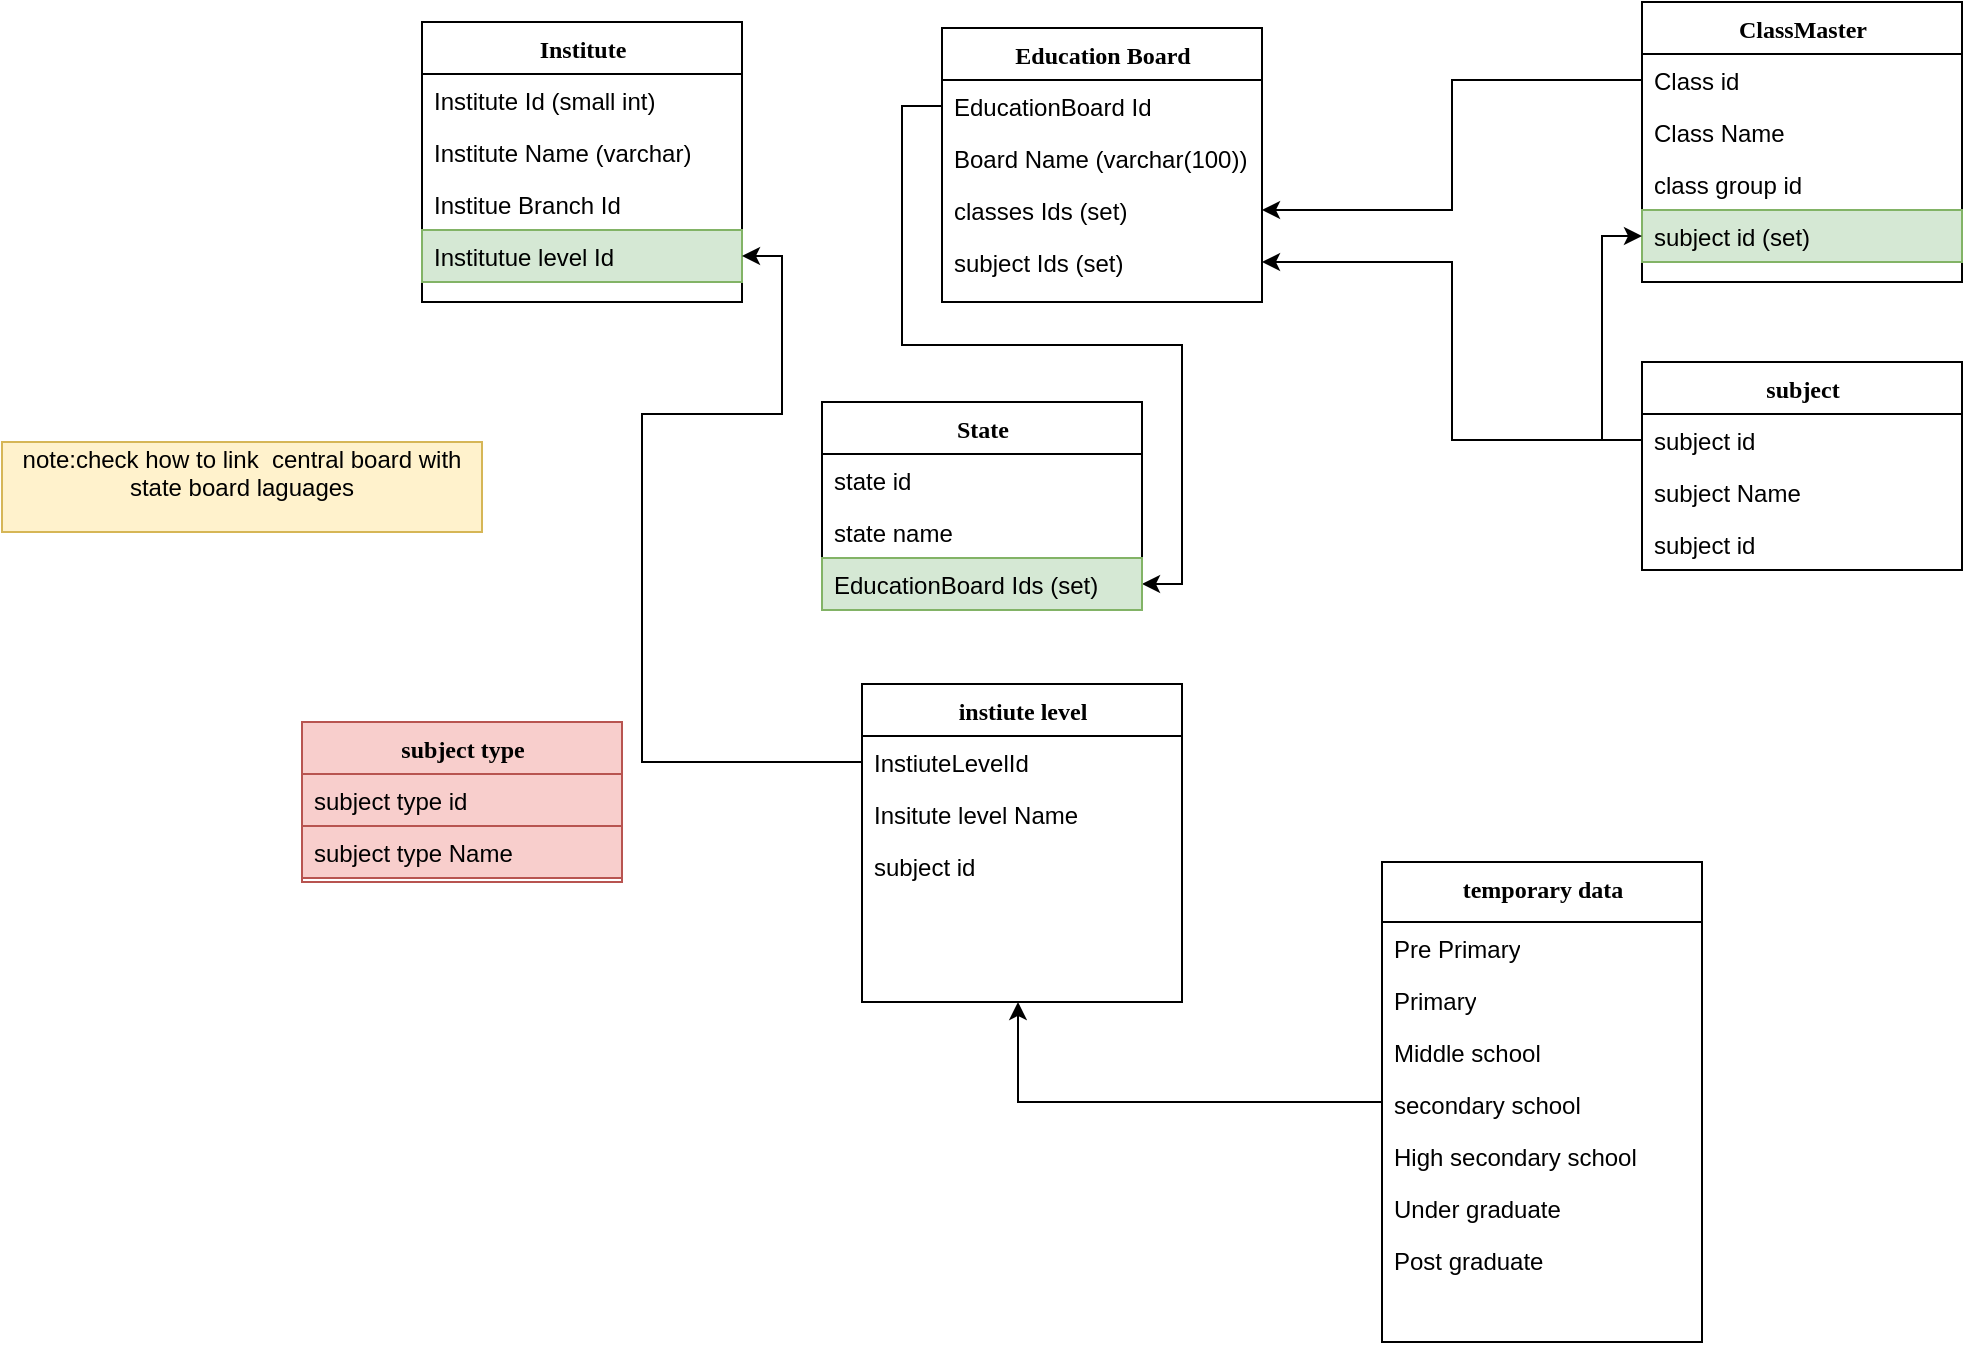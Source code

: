 <mxfile version="26.0.6">
  <diagram name="Page-1" id="9f46799a-70d6-7492-0946-bef42562c5a5">
    <mxGraphModel dx="794" dy="627" grid="1" gridSize="10" guides="1" tooltips="1" connect="1" arrows="1" fold="1" page="1" pageScale="1" pageWidth="1100" pageHeight="850" background="none" math="0" shadow="0">
      <root>
        <mxCell id="0" />
        <mxCell id="1" parent="0" />
        <mxCell id="78961159f06e98e8-17" value="Education Board" style="swimlane;html=1;fontStyle=1;align=center;verticalAlign=top;childLayout=stackLayout;horizontal=1;startSize=26;horizontalStack=0;resizeParent=1;resizeLast=0;collapsible=1;marginBottom=0;swimlaneFillColor=#ffffff;rounded=0;shadow=0;comic=0;labelBackgroundColor=none;strokeWidth=1;fillColor=none;fontFamily=Verdana;fontSize=12" parent="1" vertex="1">
          <mxGeometry x="500" y="173" width="160" height="137" as="geometry" />
        </mxCell>
        <mxCell id="78961159f06e98e8-21" value="EducationBoard Id&amp;nbsp;" style="text;html=1;strokeColor=none;fillColor=none;align=left;verticalAlign=top;spacingLeft=4;spacingRight=4;whiteSpace=wrap;overflow=hidden;rotatable=0;points=[[0,0.5],[1,0.5]];portConstraint=eastwest;" parent="78961159f06e98e8-17" vertex="1">
          <mxGeometry y="26" width="160" height="26" as="geometry" />
        </mxCell>
        <mxCell id="78961159f06e98e8-23" value="Board Name (varchar(100))" style="text;html=1;strokeColor=none;fillColor=none;align=left;verticalAlign=top;spacingLeft=4;spacingRight=4;whiteSpace=wrap;overflow=hidden;rotatable=0;points=[[0,0.5],[1,0.5]];portConstraint=eastwest;" parent="78961159f06e98e8-17" vertex="1">
          <mxGeometry y="52" width="160" height="26" as="geometry" />
        </mxCell>
        <mxCell id="78961159f06e98e8-25" value="classes Ids (set)" style="text;html=1;strokeColor=none;fillColor=none;align=left;verticalAlign=top;spacingLeft=4;spacingRight=4;whiteSpace=wrap;overflow=hidden;rotatable=0;points=[[0,0.5],[1,0.5]];portConstraint=eastwest;" parent="78961159f06e98e8-17" vertex="1">
          <mxGeometry y="78" width="160" height="26" as="geometry" />
        </mxCell>
        <mxCell id="GdiWCsKRF5yYKzXLrqVx-32" value="subject Ids (set)" style="text;html=1;strokeColor=none;fillColor=none;align=left;verticalAlign=top;spacingLeft=4;spacingRight=4;whiteSpace=wrap;overflow=hidden;rotatable=0;points=[[0,0.5],[1,0.5]];portConstraint=eastwest;" vertex="1" parent="78961159f06e98e8-17">
          <mxGeometry y="104" width="160" height="26" as="geometry" />
        </mxCell>
        <mxCell id="GdiWCsKRF5yYKzXLrqVx-2" value="subject" style="swimlane;html=1;fontStyle=1;align=center;verticalAlign=top;childLayout=stackLayout;horizontal=1;startSize=26;horizontalStack=0;resizeParent=1;resizeLast=0;collapsible=1;marginBottom=0;swimlaneFillColor=#ffffff;rounded=0;shadow=0;comic=0;labelBackgroundColor=none;strokeWidth=1;fillColor=none;fontFamily=Verdana;fontSize=12" vertex="1" parent="1">
          <mxGeometry x="850" y="340" width="160" height="104" as="geometry" />
        </mxCell>
        <mxCell id="GdiWCsKRF5yYKzXLrqVx-3" value="subject id" style="text;html=1;strokeColor=none;fillColor=none;align=left;verticalAlign=top;spacingLeft=4;spacingRight=4;whiteSpace=wrap;overflow=hidden;rotatable=0;points=[[0,0.5],[1,0.5]];portConstraint=eastwest;" vertex="1" parent="GdiWCsKRF5yYKzXLrqVx-2">
          <mxGeometry y="26" width="160" height="26" as="geometry" />
        </mxCell>
        <mxCell id="GdiWCsKRF5yYKzXLrqVx-4" value="subject Name" style="text;html=1;strokeColor=none;fillColor=none;align=left;verticalAlign=top;spacingLeft=4;spacingRight=4;whiteSpace=wrap;overflow=hidden;rotatable=0;points=[[0,0.5],[1,0.5]];portConstraint=eastwest;" vertex="1" parent="GdiWCsKRF5yYKzXLrqVx-2">
          <mxGeometry y="52" width="160" height="26" as="geometry" />
        </mxCell>
        <mxCell id="GdiWCsKRF5yYKzXLrqVx-30" value="subject id" style="text;html=1;strokeColor=none;fillColor=none;align=left;verticalAlign=top;spacingLeft=4;spacingRight=4;whiteSpace=wrap;overflow=hidden;rotatable=0;points=[[0,0.5],[1,0.5]];portConstraint=eastwest;" vertex="1" parent="GdiWCsKRF5yYKzXLrqVx-2">
          <mxGeometry y="78" width="160" height="26" as="geometry" />
        </mxCell>
        <mxCell id="GdiWCsKRF5yYKzXLrqVx-12" value="ClassMaster" style="swimlane;html=1;fontStyle=1;align=center;verticalAlign=top;childLayout=stackLayout;horizontal=1;startSize=26;horizontalStack=0;resizeParent=1;resizeLast=0;collapsible=1;marginBottom=0;swimlaneFillColor=#ffffff;rounded=0;shadow=0;comic=0;labelBackgroundColor=none;strokeWidth=1;fillColor=none;fontFamily=Verdana;fontSize=12" vertex="1" parent="1">
          <mxGeometry x="850" y="160" width="160" height="140" as="geometry" />
        </mxCell>
        <mxCell id="GdiWCsKRF5yYKzXLrqVx-13" value="Class id" style="text;html=1;strokeColor=none;fillColor=none;align=left;verticalAlign=top;spacingLeft=4;spacingRight=4;whiteSpace=wrap;overflow=hidden;rotatable=0;points=[[0,0.5],[1,0.5]];portConstraint=eastwest;" vertex="1" parent="GdiWCsKRF5yYKzXLrqVx-12">
          <mxGeometry y="26" width="160" height="26" as="geometry" />
        </mxCell>
        <mxCell id="GdiWCsKRF5yYKzXLrqVx-14" value="Class Name" style="text;html=1;strokeColor=none;fillColor=none;align=left;verticalAlign=top;spacingLeft=4;spacingRight=4;whiteSpace=wrap;overflow=hidden;rotatable=0;points=[[0,0.5],[1,0.5]];portConstraint=eastwest;" vertex="1" parent="GdiWCsKRF5yYKzXLrqVx-12">
          <mxGeometry y="52" width="160" height="26" as="geometry" />
        </mxCell>
        <mxCell id="GdiWCsKRF5yYKzXLrqVx-15" value="class group id" style="text;html=1;strokeColor=none;fillColor=none;align=left;verticalAlign=top;spacingLeft=4;spacingRight=4;whiteSpace=wrap;overflow=hidden;rotatable=0;points=[[0,0.5],[1,0.5]];portConstraint=eastwest;" vertex="1" parent="GdiWCsKRF5yYKzXLrqVx-12">
          <mxGeometry y="78" width="160" height="26" as="geometry" />
        </mxCell>
        <mxCell id="GdiWCsKRF5yYKzXLrqVx-24" value="subject id (set)" style="text;html=1;strokeColor=#82b366;fillColor=#d5e8d4;align=left;verticalAlign=top;spacingLeft=4;spacingRight=4;whiteSpace=wrap;overflow=hidden;rotatable=0;points=[[0,0.5],[1,0.5]];portConstraint=eastwest;" vertex="1" parent="GdiWCsKRF5yYKzXLrqVx-12">
          <mxGeometry y="104" width="160" height="26" as="geometry" />
        </mxCell>
        <mxCell id="GdiWCsKRF5yYKzXLrqVx-16" style="edgeStyle=orthogonalEdgeStyle;rounded=0;orthogonalLoop=1;jettySize=auto;html=1;exitX=0;exitY=0.5;exitDx=0;exitDy=0;entryX=1;entryY=0.5;entryDx=0;entryDy=0;" edge="1" parent="1" source="GdiWCsKRF5yYKzXLrqVx-13" target="78961159f06e98e8-25">
          <mxGeometry relative="1" as="geometry" />
        </mxCell>
        <mxCell id="GdiWCsKRF5yYKzXLrqVx-17" value="Institute" style="swimlane;html=1;fontStyle=1;align=center;verticalAlign=top;childLayout=stackLayout;horizontal=1;startSize=26;horizontalStack=0;resizeParent=1;resizeLast=0;collapsible=1;marginBottom=0;swimlaneFillColor=#ffffff;rounded=0;shadow=0;comic=0;labelBackgroundColor=none;strokeWidth=1;fillColor=none;fontFamily=Verdana;fontSize=12" vertex="1" parent="1">
          <mxGeometry x="240" y="170" width="160" height="140" as="geometry" />
        </mxCell>
        <mxCell id="GdiWCsKRF5yYKzXLrqVx-18" value="Institute Id (small int)" style="text;html=1;strokeColor=none;fillColor=none;align=left;verticalAlign=top;spacingLeft=4;spacingRight=4;whiteSpace=wrap;overflow=hidden;rotatable=0;points=[[0,0.5],[1,0.5]];portConstraint=eastwest;" vertex="1" parent="GdiWCsKRF5yYKzXLrqVx-17">
          <mxGeometry y="26" width="160" height="26" as="geometry" />
        </mxCell>
        <mxCell id="GdiWCsKRF5yYKzXLrqVx-19" value="Institute Name (varchar)" style="text;html=1;strokeColor=none;fillColor=none;align=left;verticalAlign=top;spacingLeft=4;spacingRight=4;whiteSpace=wrap;overflow=hidden;rotatable=0;points=[[0,0.5],[1,0.5]];portConstraint=eastwest;" vertex="1" parent="GdiWCsKRF5yYKzXLrqVx-17">
          <mxGeometry y="52" width="160" height="26" as="geometry" />
        </mxCell>
        <mxCell id="GdiWCsKRF5yYKzXLrqVx-20" value="Institue Branch Id" style="text;html=1;strokeColor=none;fillColor=none;align=left;verticalAlign=top;spacingLeft=4;spacingRight=4;whiteSpace=wrap;overflow=hidden;rotatable=0;points=[[0,0.5],[1,0.5]];portConstraint=eastwest;" vertex="1" parent="GdiWCsKRF5yYKzXLrqVx-17">
          <mxGeometry y="78" width="160" height="26" as="geometry" />
        </mxCell>
        <mxCell id="GdiWCsKRF5yYKzXLrqVx-51" value="Institutue level Id" style="text;html=1;strokeColor=#82b366;fillColor=#d5e8d4;align=left;verticalAlign=top;spacingLeft=4;spacingRight=4;whiteSpace=wrap;overflow=hidden;rotatable=0;points=[[0,0.5],[1,0.5]];portConstraint=eastwest;" vertex="1" parent="GdiWCsKRF5yYKzXLrqVx-17">
          <mxGeometry y="104" width="160" height="26" as="geometry" />
        </mxCell>
        <mxCell id="GdiWCsKRF5yYKzXLrqVx-23" style="edgeStyle=orthogonalEdgeStyle;rounded=0;orthogonalLoop=1;jettySize=auto;html=1;exitX=0;exitY=0.5;exitDx=0;exitDy=0;entryX=1;entryY=0.5;entryDx=0;entryDy=0;" edge="1" parent="1" source="78961159f06e98e8-21" target="GdiWCsKRF5yYKzXLrqVx-22">
          <mxGeometry relative="1" as="geometry" />
        </mxCell>
        <mxCell id="GdiWCsKRF5yYKzXLrqVx-26" style="edgeStyle=orthogonalEdgeStyle;rounded=0;orthogonalLoop=1;jettySize=auto;html=1;exitX=0;exitY=0.5;exitDx=0;exitDy=0;entryX=0;entryY=0.5;entryDx=0;entryDy=0;" edge="1" parent="1" source="GdiWCsKRF5yYKzXLrqVx-3" target="GdiWCsKRF5yYKzXLrqVx-24">
          <mxGeometry relative="1" as="geometry" />
        </mxCell>
        <mxCell id="GdiWCsKRF5yYKzXLrqVx-27" value="subject type" style="swimlane;html=1;fontStyle=1;align=center;verticalAlign=top;childLayout=stackLayout;horizontal=1;startSize=26;horizontalStack=0;resizeParent=1;resizeLast=0;collapsible=1;marginBottom=0;swimlaneFillColor=#ffffff;rounded=0;shadow=0;comic=0;labelBackgroundColor=none;strokeWidth=1;fillColor=#f8cecc;fontFamily=Verdana;fontSize=12;strokeColor=#b85450;" vertex="1" parent="1">
          <mxGeometry x="180" y="520" width="160" height="80" as="geometry" />
        </mxCell>
        <mxCell id="GdiWCsKRF5yYKzXLrqVx-28" value="subject type id" style="text;html=1;strokeColor=#b85450;fillColor=#f8cecc;align=left;verticalAlign=top;spacingLeft=4;spacingRight=4;whiteSpace=wrap;overflow=hidden;rotatable=0;points=[[0,0.5],[1,0.5]];portConstraint=eastwest;" vertex="1" parent="GdiWCsKRF5yYKzXLrqVx-27">
          <mxGeometry y="26" width="160" height="26" as="geometry" />
        </mxCell>
        <mxCell id="GdiWCsKRF5yYKzXLrqVx-29" value="subject type Name" style="text;html=1;strokeColor=#b85450;fillColor=#f8cecc;align=left;verticalAlign=top;spacingLeft=4;spacingRight=4;whiteSpace=wrap;overflow=hidden;rotatable=0;points=[[0,0.5],[1,0.5]];portConstraint=eastwest;" vertex="1" parent="GdiWCsKRF5yYKzXLrqVx-27">
          <mxGeometry y="52" width="160" height="26" as="geometry" />
        </mxCell>
        <mxCell id="GdiWCsKRF5yYKzXLrqVx-33" style="edgeStyle=orthogonalEdgeStyle;rounded=0;orthogonalLoop=1;jettySize=auto;html=1;exitX=0;exitY=0.5;exitDx=0;exitDy=0;" edge="1" parent="1" source="GdiWCsKRF5yYKzXLrqVx-3" target="GdiWCsKRF5yYKzXLrqVx-32">
          <mxGeometry relative="1" as="geometry" />
        </mxCell>
        <mxCell id="GdiWCsKRF5yYKzXLrqVx-34" value="instiute level" style="swimlane;html=1;fontStyle=1;align=center;verticalAlign=top;childLayout=stackLayout;horizontal=1;startSize=26;horizontalStack=0;resizeParent=1;resizeLast=0;collapsible=1;marginBottom=0;swimlaneFillColor=#ffffff;rounded=0;shadow=0;comic=0;labelBackgroundColor=none;strokeWidth=1;fillColor=none;fontFamily=Verdana;fontSize=12" vertex="1" parent="1">
          <mxGeometry x="460" y="501" width="160" height="159" as="geometry" />
        </mxCell>
        <mxCell id="GdiWCsKRF5yYKzXLrqVx-35" value="InstiuteLevelId" style="text;html=1;strokeColor=none;fillColor=none;align=left;verticalAlign=top;spacingLeft=4;spacingRight=4;whiteSpace=wrap;overflow=hidden;rotatable=0;points=[[0,0.5],[1,0.5]];portConstraint=eastwest;" vertex="1" parent="GdiWCsKRF5yYKzXLrqVx-34">
          <mxGeometry y="26" width="160" height="26" as="geometry" />
        </mxCell>
        <mxCell id="GdiWCsKRF5yYKzXLrqVx-36" value="Insitute level Name" style="text;html=1;strokeColor=none;fillColor=none;align=left;verticalAlign=top;spacingLeft=4;spacingRight=4;whiteSpace=wrap;overflow=hidden;rotatable=0;points=[[0,0.5],[1,0.5]];portConstraint=eastwest;" vertex="1" parent="GdiWCsKRF5yYKzXLrqVx-34">
          <mxGeometry y="52" width="160" height="26" as="geometry" />
        </mxCell>
        <mxCell id="GdiWCsKRF5yYKzXLrqVx-59" value="subject id&lt;div&gt;&lt;br&gt;&lt;/div&gt;" style="text;html=1;strokeColor=none;fillColor=none;align=left;verticalAlign=top;spacingLeft=4;spacingRight=4;whiteSpace=wrap;overflow=hidden;rotatable=0;points=[[0,0.5],[1,0.5]];portConstraint=eastwest;" vertex="1" parent="GdiWCsKRF5yYKzXLrqVx-34">
          <mxGeometry y="78" width="160" height="26" as="geometry" />
        </mxCell>
        <mxCell id="GdiWCsKRF5yYKzXLrqVx-61" style="edgeStyle=orthogonalEdgeStyle;rounded=0;orthogonalLoop=1;jettySize=auto;html=1;" edge="1" parent="1" source="GdiWCsKRF5yYKzXLrqVx-37">
          <mxGeometry relative="1" as="geometry">
            <mxPoint x="538" y="660" as="targetPoint" />
            <Array as="points">
              <mxPoint x="538" y="710" />
            </Array>
          </mxGeometry>
        </mxCell>
        <mxCell id="GdiWCsKRF5yYKzXLrqVx-37" value="temporary data" style="swimlane;html=1;fontStyle=1;align=center;verticalAlign=top;childLayout=stackLayout;horizontal=1;startSize=30;horizontalStack=0;resizeParent=1;resizeLast=0;collapsible=1;marginBottom=0;swimlaneFillColor=#ffffff;rounded=0;shadow=0;comic=0;labelBackgroundColor=none;strokeWidth=1;fillColor=none;fontFamily=Verdana;fontSize=12" vertex="1" parent="1">
          <mxGeometry x="720" y="590" width="160" height="240" as="geometry" />
        </mxCell>
        <mxCell id="GdiWCsKRF5yYKzXLrqVx-38" value="Pre Primary" style="text;html=1;strokeColor=none;fillColor=none;align=left;verticalAlign=top;spacingLeft=4;spacingRight=4;whiteSpace=wrap;overflow=hidden;rotatable=0;points=[[0,0.5],[1,0.5]];portConstraint=eastwest;" vertex="1" parent="GdiWCsKRF5yYKzXLrqVx-37">
          <mxGeometry y="30" width="160" height="26" as="geometry" />
        </mxCell>
        <mxCell id="GdiWCsKRF5yYKzXLrqVx-39" value="Primary" style="text;html=1;strokeColor=none;fillColor=none;align=left;verticalAlign=top;spacingLeft=4;spacingRight=4;whiteSpace=wrap;overflow=hidden;rotatable=0;points=[[0,0.5],[1,0.5]];portConstraint=eastwest;" vertex="1" parent="GdiWCsKRF5yYKzXLrqVx-37">
          <mxGeometry y="56" width="160" height="26" as="geometry" />
        </mxCell>
        <mxCell id="GdiWCsKRF5yYKzXLrqVx-40" value="Middle school" style="text;html=1;strokeColor=none;fillColor=none;align=left;verticalAlign=top;spacingLeft=4;spacingRight=4;whiteSpace=wrap;overflow=hidden;rotatable=0;points=[[0,0.5],[1,0.5]];portConstraint=eastwest;" vertex="1" parent="GdiWCsKRF5yYKzXLrqVx-37">
          <mxGeometry y="82" width="160" height="26" as="geometry" />
        </mxCell>
        <mxCell id="GdiWCsKRF5yYKzXLrqVx-41" value="secondary school" style="text;html=1;strokeColor=none;fillColor=none;align=left;verticalAlign=top;spacingLeft=4;spacingRight=4;whiteSpace=wrap;overflow=hidden;rotatable=0;points=[[0,0.5],[1,0.5]];portConstraint=eastwest;" vertex="1" parent="GdiWCsKRF5yYKzXLrqVx-37">
          <mxGeometry y="108" width="160" height="26" as="geometry" />
        </mxCell>
        <mxCell id="GdiWCsKRF5yYKzXLrqVx-47" value="High secondary school" style="text;html=1;strokeColor=none;fillColor=none;align=left;verticalAlign=top;spacingLeft=4;spacingRight=4;whiteSpace=wrap;overflow=hidden;rotatable=0;points=[[0,0.5],[1,0.5]];portConstraint=eastwest;" vertex="1" parent="GdiWCsKRF5yYKzXLrqVx-37">
          <mxGeometry y="134" width="160" height="26" as="geometry" />
        </mxCell>
        <mxCell id="GdiWCsKRF5yYKzXLrqVx-48" value="Under graduate" style="text;html=1;strokeColor=none;fillColor=none;align=left;verticalAlign=top;spacingLeft=4;spacingRight=4;whiteSpace=wrap;overflow=hidden;rotatable=0;points=[[0,0.5],[1,0.5]];portConstraint=eastwest;" vertex="1" parent="GdiWCsKRF5yYKzXLrqVx-37">
          <mxGeometry y="160" width="160" height="26" as="geometry" />
        </mxCell>
        <mxCell id="GdiWCsKRF5yYKzXLrqVx-49" value="Post graduate" style="text;html=1;strokeColor=none;fillColor=none;align=left;verticalAlign=top;spacingLeft=4;spacingRight=4;whiteSpace=wrap;overflow=hidden;rotatable=0;points=[[0,0.5],[1,0.5]];portConstraint=eastwest;" vertex="1" parent="GdiWCsKRF5yYKzXLrqVx-37">
          <mxGeometry y="186" width="160" height="26" as="geometry" />
        </mxCell>
        <mxCell id="GdiWCsKRF5yYKzXLrqVx-52" style="edgeStyle=orthogonalEdgeStyle;rounded=0;orthogonalLoop=1;jettySize=auto;html=1;exitX=0;exitY=0.5;exitDx=0;exitDy=0;" edge="1" parent="1" source="GdiWCsKRF5yYKzXLrqVx-35" target="GdiWCsKRF5yYKzXLrqVx-51">
          <mxGeometry relative="1" as="geometry">
            <Array as="points">
              <mxPoint x="350" y="540" />
              <mxPoint x="350" y="366" />
              <mxPoint x="420" y="366" />
              <mxPoint x="420" y="287" />
            </Array>
          </mxGeometry>
        </mxCell>
        <mxCell id="GdiWCsKRF5yYKzXLrqVx-53" value="State" style="swimlane;html=1;fontStyle=1;align=center;verticalAlign=top;childLayout=stackLayout;horizontal=1;startSize=26;horizontalStack=0;resizeParent=1;resizeLast=0;collapsible=1;marginBottom=0;swimlaneFillColor=#ffffff;rounded=0;shadow=0;comic=0;labelBackgroundColor=none;strokeWidth=1;fillColor=none;fontFamily=Verdana;fontSize=12" vertex="1" parent="1">
          <mxGeometry x="440" y="360" width="160" height="104" as="geometry" />
        </mxCell>
        <mxCell id="GdiWCsKRF5yYKzXLrqVx-54" value="state id" style="text;html=1;strokeColor=none;fillColor=none;align=left;verticalAlign=top;spacingLeft=4;spacingRight=4;whiteSpace=wrap;overflow=hidden;rotatable=0;points=[[0,0.5],[1,0.5]];portConstraint=eastwest;" vertex="1" parent="GdiWCsKRF5yYKzXLrqVx-53">
          <mxGeometry y="26" width="160" height="26" as="geometry" />
        </mxCell>
        <mxCell id="GdiWCsKRF5yYKzXLrqVx-55" value="state name" style="text;html=1;strokeColor=none;fillColor=none;align=left;verticalAlign=top;spacingLeft=4;spacingRight=4;whiteSpace=wrap;overflow=hidden;rotatable=0;points=[[0,0.5],[1,0.5]];portConstraint=eastwest;" vertex="1" parent="GdiWCsKRF5yYKzXLrqVx-53">
          <mxGeometry y="52" width="160" height="26" as="geometry" />
        </mxCell>
        <mxCell id="GdiWCsKRF5yYKzXLrqVx-22" value="EducationBoard Ids (set)" style="text;html=1;strokeColor=#82b366;fillColor=#d5e8d4;align=left;verticalAlign=top;spacingLeft=4;spacingRight=4;whiteSpace=wrap;overflow=hidden;rotatable=0;points=[[0,0.5],[1,0.5]];portConstraint=eastwest;" vertex="1" parent="GdiWCsKRF5yYKzXLrqVx-53">
          <mxGeometry y="78" width="160" height="26" as="geometry" />
        </mxCell>
        <mxCell id="GdiWCsKRF5yYKzXLrqVx-58" value="note:check how to link&amp;nbsp; central board with state board laguages&lt;div&gt;&lt;br&gt;&lt;/div&gt;" style="text;html=1;align=center;verticalAlign=middle;whiteSpace=wrap;rounded=0;fillColor=#fff2cc;strokeColor=#d6b656;" vertex="1" parent="1">
          <mxGeometry x="30" y="380" width="240" height="45" as="geometry" />
        </mxCell>
      </root>
    </mxGraphModel>
  </diagram>
</mxfile>
